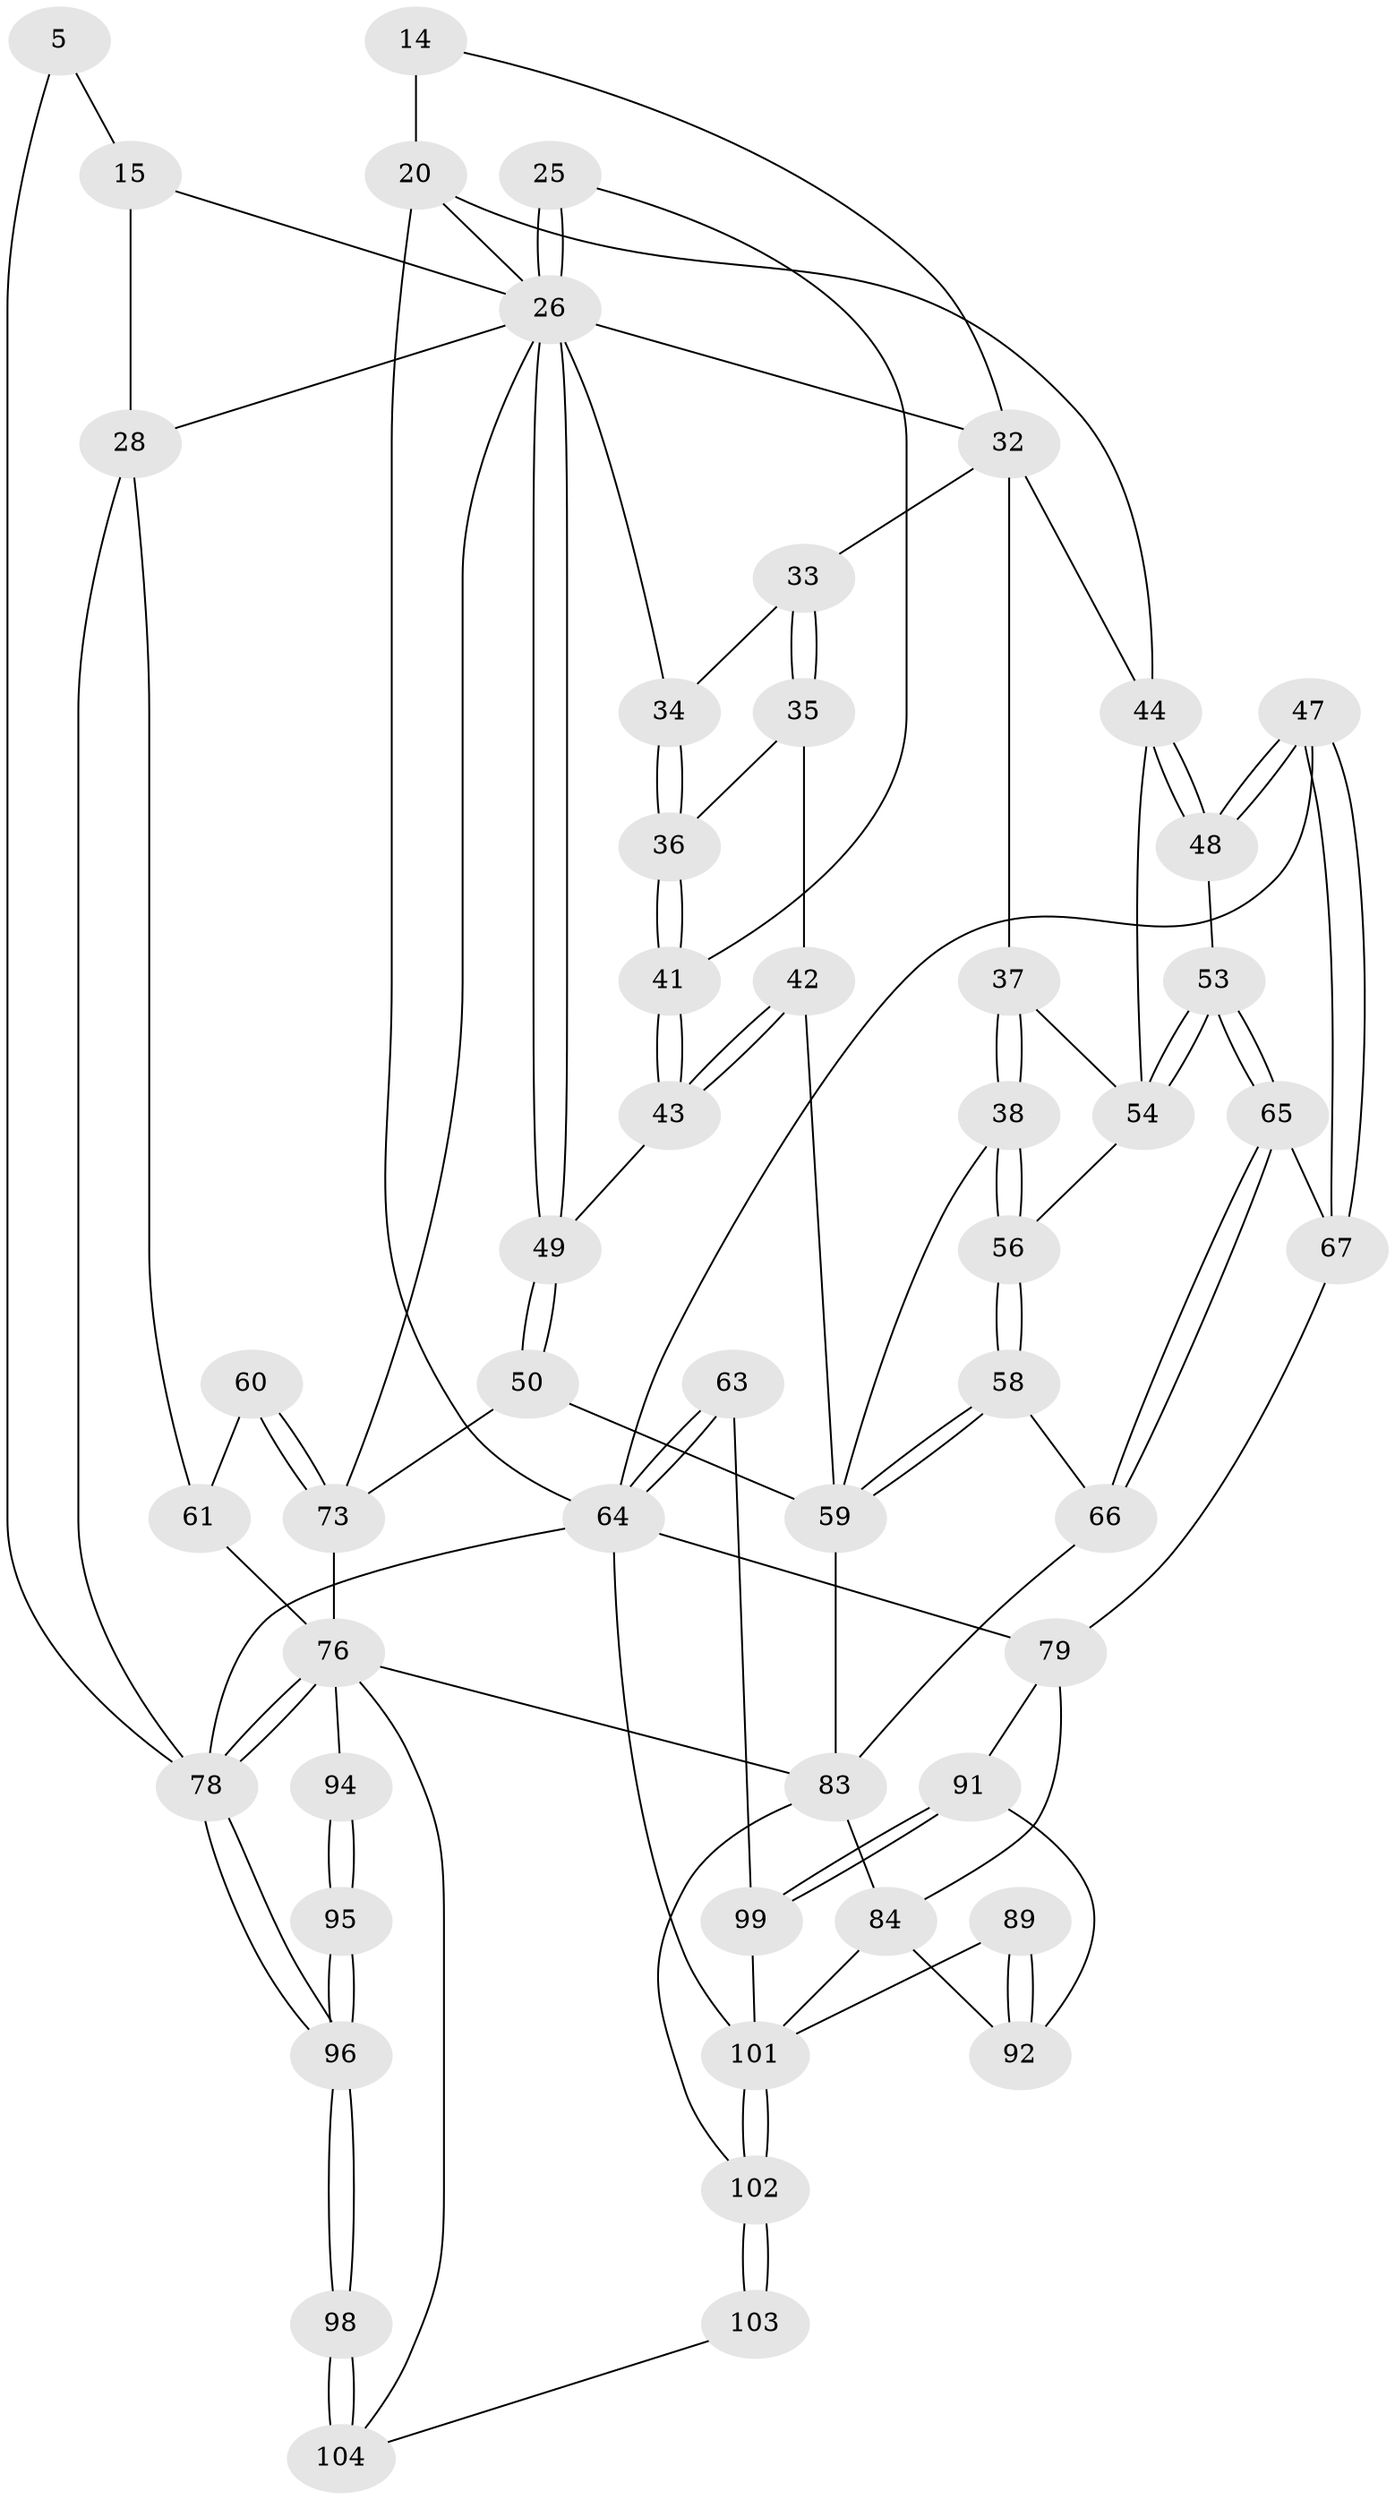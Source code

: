 // original degree distribution, {3: 0.019230769230769232, 5: 0.5576923076923077, 6: 0.20192307692307693, 4: 0.22115384615384615}
// Generated by graph-tools (version 1.1) at 2025/00/03/09/25 05:00:02]
// undirected, 52 vertices, 117 edges
graph export_dot {
graph [start="1"]
  node [color=gray90,style=filled];
  5 [pos="+0.0927735676144808+0"];
  14 [pos="+0.6561577365149378+0.11336857747726398"];
  15 [pos="+0.17779733389712027+0.15873665069641135",super="+10"];
  20 [pos="+0.8582830352884926+0.20804355957398848",super="+13"];
  25 [pos="+0.4144574175343094+0.2855329875265636"];
  26 [pos="+0.34793327797215845+0.2976256225041392",super="+24"];
  28 [pos="+0+0.3682532199767281",super="+27+16+23"];
  32 [pos="+0.6437562366018303+0.13794498371157127",super="+17+31"];
  33 [pos="+0.5724956682868263+0.23198700537335346"];
  34 [pos="+0.48114705420941567+0.22797395411796012"];
  35 [pos="+0.5610937478735887+0.28065632582290995"];
  36 [pos="+0.5281180716547248+0.27742626829517936"];
  37 [pos="+0.6417064093772477+0.3544757923623355"];
  38 [pos="+0.6250752285873541+0.37150571981673813"];
  41 [pos="+0.46066697610050383+0.3273699866956679"];
  42 [pos="+0.5092650042362626+0.3859362367459277",super="+40"];
  43 [pos="+0.46379065871512465+0.3324165873523509"];
  44 [pos="+0.8247463295206294+0.3048031645731831",super="+30"];
  47 [pos="+1+0.371929064555701"];
  48 [pos="+0.9193096117646344+0.3774290925253637"];
  49 [pos="+0.3944633469331312+0.40550250117293907"];
  50 [pos="+0.40605665473548724+0.4817906351301339"];
  53 [pos="+0.8562879451883993+0.47413372120948605"];
  54 [pos="+0.7681169736413804+0.43156371004256466",super="+45"];
  56 [pos="+0.7193355346169101+0.458495205146118"];
  58 [pos="+0.7125003161054093+0.5264933851345016"];
  59 [pos="+0.5935505087664121+0.5983001277322152",super="+57+55"];
  60 [pos="+0.1285027975619227+0.5474215207366938"];
  61 [pos="+0.11991250547785566+0.5497808799289399"];
  63 [pos="+1+0.7866933432260653"];
  64 [pos="+1+0.7181968323098149",super="+46+19+62"];
  65 [pos="+0.860967363196658+0.5702975175511771"];
  66 [pos="+0.8409609649907136+0.5838808444549032"];
  67 [pos="+0.873952413247172+0.5716837364903141"];
  73 [pos="+0.3596301982749438+0.64196064128562",super="+51+52"];
  76 [pos="+0+0.7644747174675313",super="+75+74"];
  78 [pos="+0+1",super="+4+29"];
  79 [pos="+0.893799404697175+0.7541976898448592",super="+77"];
  83 [pos="+0.6017746642853399+0.6888659216792863",super="+68+69+82"];
  84 [pos="+0.7624530558892806+0.774371208422308",super="+81"];
  89 [pos="+0.8053964911443422+0.8954021782696394"];
  91 [pos="+0.9232641303653607+0.882561821562383"];
  92 [pos="+0.8933685225386886+0.8760763837334501",super="+88"];
  94 [pos="+0.09859168722533257+0.7717915031226498",super="+93"];
  95 [pos="+0.18102144256295646+1"];
  96 [pos="+0.14903321166091799+1"];
  98 [pos="+0.23182103487976632+1"];
  99 [pos="+0.9552090885464752+0.9073791612895863"];
  101 [pos="+0.7639926545589016+1",super="+100"];
  102 [pos="+0.7502091994187278+1",super="+86+87"];
  103 [pos="+0.6384304581731871+1"];
  104 [pos="+0.5701934053605995+1",super="+97"];
  5 -- 78;
  5 -- 15;
  14 -- 20 [weight=2];
  14 -- 32;
  15 -- 28 [weight=3];
  15 -- 26;
  20 -- 64 [weight=2];
  20 -- 26;
  20 -- 44;
  25 -- 26 [weight=2];
  25 -- 26;
  25 -- 41;
  26 -- 49;
  26 -- 49;
  26 -- 32;
  26 -- 34;
  26 -- 73;
  26 -- 28;
  28 -- 61;
  28 -- 78 [weight=2];
  32 -- 33;
  32 -- 44;
  32 -- 37;
  33 -- 34;
  33 -- 35;
  33 -- 35;
  34 -- 36;
  34 -- 36;
  35 -- 36;
  35 -- 42;
  36 -- 41;
  36 -- 41;
  37 -- 38;
  37 -- 38;
  37 -- 54;
  38 -- 56;
  38 -- 56;
  38 -- 59;
  41 -- 43;
  41 -- 43;
  42 -- 43;
  42 -- 43;
  42 -- 59 [weight=2];
  43 -- 49;
  44 -- 48;
  44 -- 48;
  44 -- 54;
  47 -- 48;
  47 -- 48;
  47 -- 67;
  47 -- 67;
  47 -- 64;
  48 -- 53;
  49 -- 50;
  49 -- 50;
  50 -- 73;
  50 -- 59;
  53 -- 54;
  53 -- 54;
  53 -- 65;
  53 -- 65;
  54 -- 56;
  56 -- 58;
  56 -- 58;
  58 -- 59;
  58 -- 59;
  58 -- 66;
  59 -- 83;
  60 -- 61;
  60 -- 73 [weight=2];
  60 -- 73;
  61 -- 76;
  63 -- 64 [weight=2];
  63 -- 64;
  63 -- 99;
  64 -- 101;
  64 -- 78 [weight=2];
  64 -- 79;
  65 -- 66;
  65 -- 66;
  65 -- 67;
  66 -- 83;
  67 -- 79;
  73 -- 76;
  76 -- 78 [weight=2];
  76 -- 78;
  76 -- 94 [weight=2];
  76 -- 83;
  76 -- 104;
  78 -- 96;
  78 -- 96;
  79 -- 91;
  79 -- 84;
  83 -- 84 [weight=2];
  83 -- 102;
  84 -- 92;
  84 -- 101;
  89 -- 92 [weight=2];
  89 -- 92;
  89 -- 101;
  91 -- 92;
  91 -- 99;
  91 -- 99;
  94 -- 95 [weight=2];
  94 -- 95;
  95 -- 96;
  95 -- 96;
  96 -- 98;
  96 -- 98;
  98 -- 104 [weight=2];
  98 -- 104;
  99 -- 101;
  101 -- 102 [weight=2];
  101 -- 102;
  102 -- 103 [weight=2];
  102 -- 103;
  103 -- 104;
}
